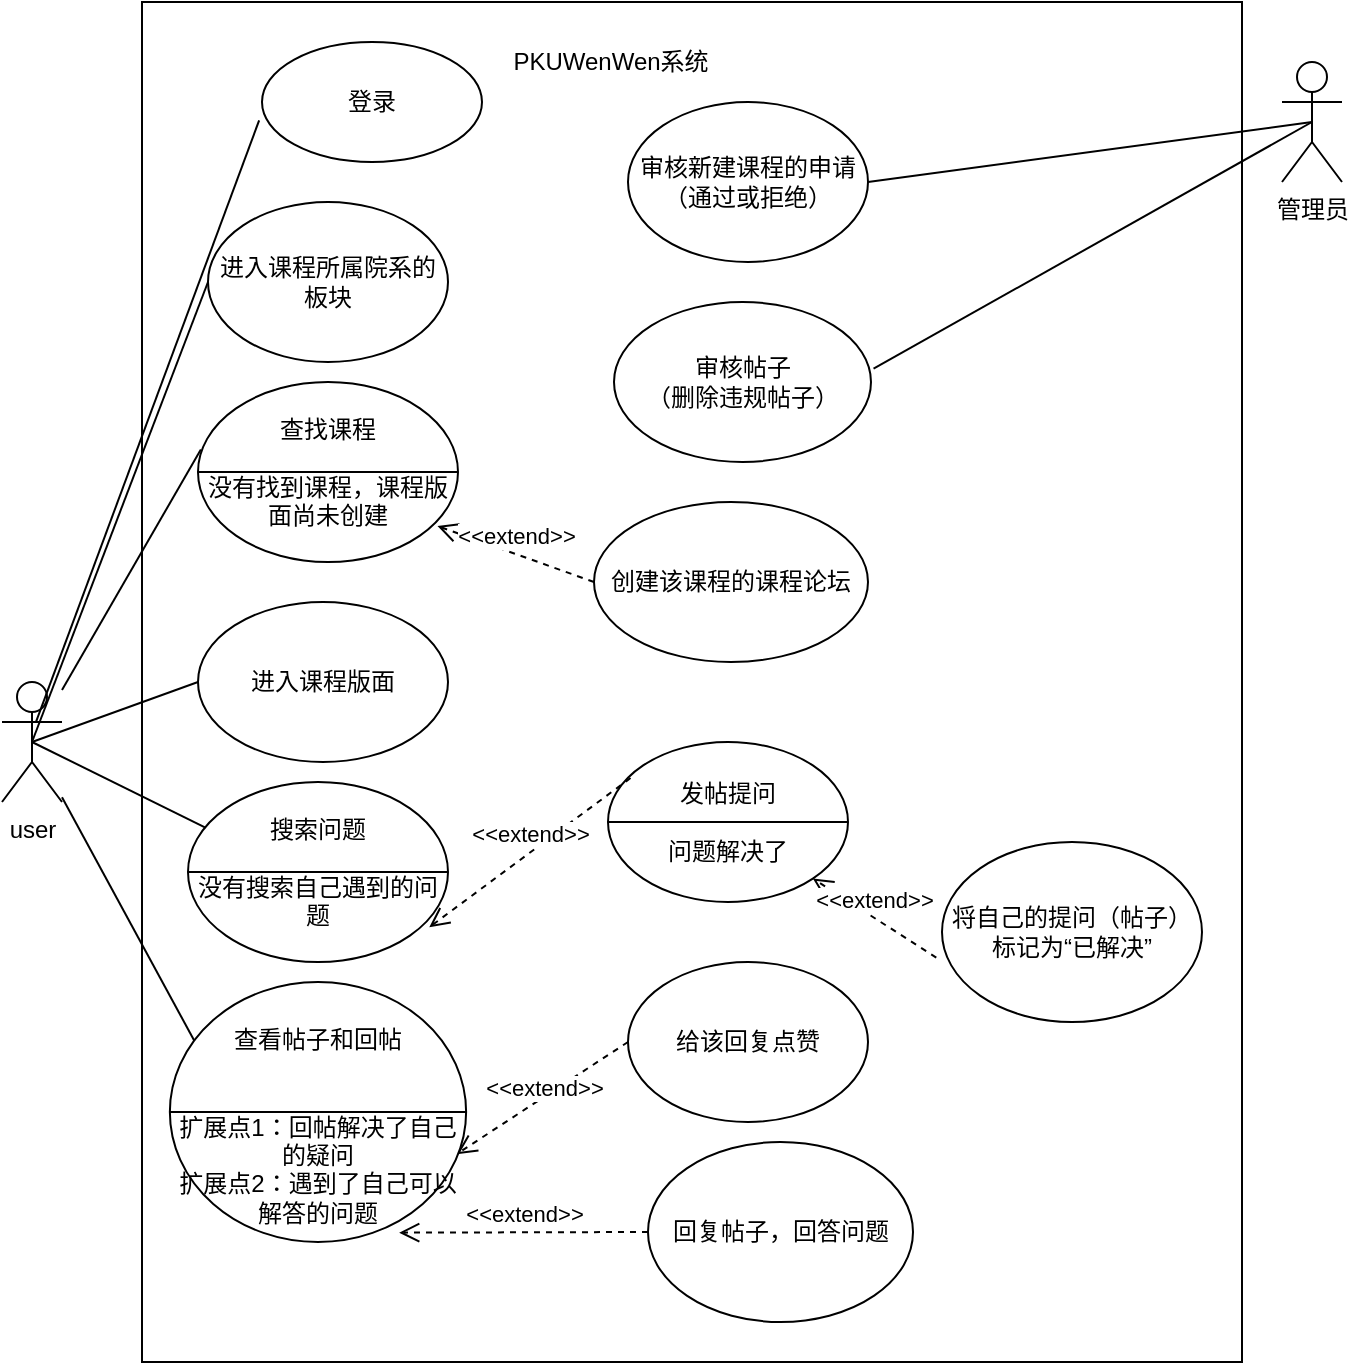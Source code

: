 <mxfile version="14.5.8" type="device"><diagram id="wdjR_qOtshLRZO1YdtE7" name="Page-1"><mxGraphModel dx="782" dy="437" grid="1" gridSize="10" guides="1" tooltips="1" connect="1" arrows="1" fold="1" page="1" pageScale="1" pageWidth="827" pageHeight="1169" math="0" shadow="0"><root><mxCell id="0"/><mxCell id="1" parent="0"/><mxCell id="OK9EV_fnpdPAQMfJVPty-3" value="" style="rounded=0;whiteSpace=wrap;html=1;" vertex="1" parent="1"><mxGeometry x="180" y="80" width="550" height="680" as="geometry"/></mxCell><mxCell id="l4rdHVQ_FFF4UT_mDqNK-1" value="user" style="shape=umlActor;verticalLabelPosition=bottom;verticalAlign=top;html=1;outlineConnect=0;" parent="1" vertex="1"><mxGeometry x="110" y="420" width="30" height="60" as="geometry"/></mxCell><mxCell id="l4rdHVQ_FFF4UT_mDqNK-3" value="登录" style="ellipse;whiteSpace=wrap;html=1;" parent="1" vertex="1"><mxGeometry x="240" y="100" width="110" height="60" as="geometry"/></mxCell><mxCell id="l4rdHVQ_FFF4UT_mDqNK-4" value="" style="endArrow=none;html=1;entryX=-0.013;entryY=0.653;entryDx=0;entryDy=0;entryPerimeter=0;exitX=0.567;exitY=0.333;exitDx=0;exitDy=0;exitPerimeter=0;" parent="1" source="l4rdHVQ_FFF4UT_mDqNK-1" target="l4rdHVQ_FFF4UT_mDqNK-3" edge="1"><mxGeometry width="50" height="50" relative="1" as="geometry"><mxPoint x="103" y="450" as="sourcePoint"/><mxPoint x="483" y="240" as="targetPoint"/><Array as="points"/></mxGeometry></mxCell><mxCell id="l4rdHVQ_FFF4UT_mDqNK-5" value="进入课程所属院系的板块" style="ellipse;whiteSpace=wrap;html=1;" parent="1" vertex="1"><mxGeometry x="213" y="180" width="120" height="80" as="geometry"/></mxCell><mxCell id="l4rdHVQ_FFF4UT_mDqNK-6" value="进入课程版面" style="ellipse;whiteSpace=wrap;html=1;" parent="1" vertex="1"><mxGeometry x="208" y="380" width="125" height="80" as="geometry"/></mxCell><mxCell id="l4rdHVQ_FFF4UT_mDqNK-8" value="回复帖子，回答问题" style="ellipse;whiteSpace=wrap;html=1;" parent="1" vertex="1"><mxGeometry x="433" y="650" width="132.5" height="90" as="geometry"/></mxCell><mxCell id="l4rdHVQ_FFF4UT_mDqNK-13" value="发帖提问&lt;br&gt;&lt;br&gt;问题解决了" style="shape=lineEllipse;perimeter=ellipsePerimeter;whiteSpace=wrap;html=1;backgroundOutline=1;" parent="1" vertex="1"><mxGeometry x="413" y="450" width="120" height="80" as="geometry"/></mxCell><mxCell id="l4rdHVQ_FFF4UT_mDqNK-16" value="查找课程&lt;br&gt;&lt;br&gt;没有找到课程，课程版面尚未创建" style="shape=lineEllipse;perimeter=ellipsePerimeter;whiteSpace=wrap;html=1;backgroundOutline=1;" parent="1" vertex="1"><mxGeometry x="208" y="270" width="130" height="90" as="geometry"/></mxCell><mxCell id="l4rdHVQ_FFF4UT_mDqNK-23" value="创建该课程的课程论坛" style="ellipse;whiteSpace=wrap;html=1;" parent="1" vertex="1"><mxGeometry x="406" y="330" width="137" height="80" as="geometry"/></mxCell><mxCell id="l4rdHVQ_FFF4UT_mDqNK-26" value="搜索问题&lt;br&gt;&lt;br&gt;没有搜索自己遇到的问题" style="shape=lineEllipse;perimeter=ellipsePerimeter;whiteSpace=wrap;html=1;backgroundOutline=1;" parent="1" vertex="1"><mxGeometry x="203" y="470" width="130" height="90" as="geometry"/></mxCell><mxCell id="l4rdHVQ_FFF4UT_mDqNK-30" value="&amp;lt;&amp;lt;extend&amp;gt;&amp;gt;" style="html=1;verticalAlign=bottom;endArrow=open;dashed=1;endSize=8;entryX=0.921;entryY=0.8;entryDx=0;entryDy=0;entryPerimeter=0;exitX=0;exitY=0.5;exitDx=0;exitDy=0;" parent="1" source="l4rdHVQ_FFF4UT_mDqNK-23" target="l4rdHVQ_FFF4UT_mDqNK-16" edge="1"><mxGeometry relative="1" as="geometry"><mxPoint x="423" y="310" as="sourcePoint"/><mxPoint x="343" y="310" as="targetPoint"/></mxGeometry></mxCell><mxCell id="l4rdHVQ_FFF4UT_mDqNK-32" value="&amp;lt;&amp;lt;extend&amp;gt;&amp;gt;" style="html=1;verticalAlign=bottom;endArrow=open;dashed=1;endSize=8;exitX=0.094;exitY=0.225;exitDx=0;exitDy=0;exitPerimeter=0;entryX=0.928;entryY=0.807;entryDx=0;entryDy=0;entryPerimeter=0;" parent="1" source="l4rdHVQ_FFF4UT_mDqNK-13" target="l4rdHVQ_FFF4UT_mDqNK-26" edge="1"><mxGeometry relative="1" as="geometry"><mxPoint x="493" y="410" as="sourcePoint"/><mxPoint x="413" y="410" as="targetPoint"/></mxGeometry></mxCell><mxCell id="l4rdHVQ_FFF4UT_mDqNK-34" value="将自己的提问（帖子）标记为“已解决”" style="ellipse;whiteSpace=wrap;html=1;" parent="1" vertex="1"><mxGeometry x="580" y="500" width="130" height="90" as="geometry"/></mxCell><mxCell id="l4rdHVQ_FFF4UT_mDqNK-35" value="&amp;lt;&amp;lt;extend&amp;gt;&amp;gt;" style="html=1;verticalAlign=bottom;endArrow=open;dashed=1;endSize=8;entryX=0.968;entryY=0.662;entryDx=0;entryDy=0;exitX=0;exitY=0.5;exitDx=0;exitDy=0;entryPerimeter=0;" parent="1" source="l4rdHVQ_FFF4UT_mDqNK-42" target="l4rdHVQ_FFF4UT_mDqNK-41" edge="1"><mxGeometry x="0.027" y="4" relative="1" as="geometry"><mxPoint x="443" y="650" as="sourcePoint"/><mxPoint x="353" y="710" as="targetPoint"/><mxPoint as="offset"/></mxGeometry></mxCell><mxCell id="l4rdHVQ_FFF4UT_mDqNK-37" value="&amp;lt;&amp;lt;extend&amp;gt;&amp;gt;" style="html=1;verticalAlign=bottom;endArrow=open;dashed=1;endSize=8;exitX=-0.022;exitY=0.642;exitDx=0;exitDy=0;exitPerimeter=0;entryX=1;entryY=1;entryDx=0;entryDy=0;" parent="1" source="l4rdHVQ_FFF4UT_mDqNK-34" target="l4rdHVQ_FFF4UT_mDqNK-13" edge="1"><mxGeometry relative="1" as="geometry"><mxPoint x="493" y="400" as="sourcePoint"/><mxPoint x="413" y="400" as="targetPoint"/></mxGeometry></mxCell><mxCell id="l4rdHVQ_FFF4UT_mDqNK-41" value="&lt;span&gt;&lt;br&gt;&lt;br&gt;&lt;br&gt;查看帖子和回帖&lt;br&gt;&lt;br&gt;&lt;br&gt;扩展点1：回帖解决了自己的疑问&lt;br&gt;扩展点2：遇到了自己可以解答的问题&lt;br&gt;&lt;br&gt;&lt;br&gt;&lt;/span&gt;" style="shape=lineEllipse;perimeter=ellipsePerimeter;whiteSpace=wrap;html=1;backgroundOutline=1;" parent="1" vertex="1"><mxGeometry x="193.93" y="570" width="148.13" height="130" as="geometry"/></mxCell><mxCell id="l4rdHVQ_FFF4UT_mDqNK-42" value="给该回复点赞" style="ellipse;whiteSpace=wrap;html=1;" parent="1" vertex="1"><mxGeometry x="423" y="560" width="120" height="80" as="geometry"/></mxCell><mxCell id="l4rdHVQ_FFF4UT_mDqNK-43" value="&amp;lt;&amp;lt;extend&amp;gt;&amp;gt;" style="html=1;verticalAlign=bottom;endArrow=open;dashed=1;endSize=8;exitX=0;exitY=0.5;exitDx=0;exitDy=0;entryX=0.774;entryY=0.964;entryDx=0;entryDy=0;entryPerimeter=0;" parent="1" source="l4rdHVQ_FFF4UT_mDqNK-8" target="l4rdHVQ_FFF4UT_mDqNK-41" edge="1"><mxGeometry relative="1" as="geometry"><mxPoint x="423" y="620" as="sourcePoint"/><mxPoint x="343" y="620" as="targetPoint"/></mxGeometry></mxCell><mxCell id="l4rdHVQ_FFF4UT_mDqNK-56" value="" style="endArrow=none;html=1;entryX=0;entryY=0.5;entryDx=0;entryDy=0;exitX=0.5;exitY=0.5;exitDx=0;exitDy=0;exitPerimeter=0;" parent="1" source="l4rdHVQ_FFF4UT_mDqNK-1" target="l4rdHVQ_FFF4UT_mDqNK-5" edge="1"><mxGeometry width="50" height="50" relative="1" as="geometry"><mxPoint x="410" y="410" as="sourcePoint"/><mxPoint x="460" y="360" as="targetPoint"/></mxGeometry></mxCell><mxCell id="l4rdHVQ_FFF4UT_mDqNK-57" value="" style="endArrow=none;html=1;entryX=0.011;entryY=0.375;entryDx=0;entryDy=0;entryPerimeter=0;" parent="1" source="l4rdHVQ_FFF4UT_mDqNK-1" target="l4rdHVQ_FFF4UT_mDqNK-16" edge="1"><mxGeometry width="50" height="50" relative="1" as="geometry"><mxPoint x="410" y="520" as="sourcePoint"/><mxPoint x="460" y="470" as="targetPoint"/></mxGeometry></mxCell><mxCell id="l4rdHVQ_FFF4UT_mDqNK-58" value="" style="endArrow=none;html=1;entryX=0;entryY=0.5;entryDx=0;entryDy=0;exitX=0.5;exitY=0.5;exitDx=0;exitDy=0;exitPerimeter=0;" parent="1" source="l4rdHVQ_FFF4UT_mDqNK-1" target="l4rdHVQ_FFF4UT_mDqNK-6" edge="1"><mxGeometry width="50" height="50" relative="1" as="geometry"><mxPoint x="410" y="520" as="sourcePoint"/><mxPoint x="460" y="470" as="targetPoint"/></mxGeometry></mxCell><mxCell id="l4rdHVQ_FFF4UT_mDqNK-59" value="" style="endArrow=none;html=1;entryX=0.067;entryY=0.253;entryDx=0;entryDy=0;entryPerimeter=0;exitX=0.5;exitY=0.5;exitDx=0;exitDy=0;exitPerimeter=0;" parent="1" source="l4rdHVQ_FFF4UT_mDqNK-1" target="l4rdHVQ_FFF4UT_mDqNK-26" edge="1"><mxGeometry width="50" height="50" relative="1" as="geometry"><mxPoint x="410" y="520" as="sourcePoint"/><mxPoint x="460" y="470" as="targetPoint"/></mxGeometry></mxCell><mxCell id="l4rdHVQ_FFF4UT_mDqNK-60" value="" style="endArrow=none;html=1;entryX=0.083;entryY=0.227;entryDx=0;entryDy=0;entryPerimeter=0;" parent="1" source="l4rdHVQ_FFF4UT_mDqNK-1" target="l4rdHVQ_FFF4UT_mDqNK-41" edge="1"><mxGeometry width="50" height="50" relative="1" as="geometry"><mxPoint x="410" y="520" as="sourcePoint"/><mxPoint x="460" y="470" as="targetPoint"/></mxGeometry></mxCell><mxCell id="6qiCirTj-l9iYJLU23AS-1" value="管理员" style="shape=umlActor;verticalLabelPosition=bottom;verticalAlign=top;html=1;outlineConnect=0;" parent="1" vertex="1"><mxGeometry x="750" y="110" width="30" height="60" as="geometry"/></mxCell><mxCell id="6qiCirTj-l9iYJLU23AS-6" value="" style="endArrow=none;html=1;entryX=0.5;entryY=0.5;entryDx=0;entryDy=0;entryPerimeter=0;exitX=1;exitY=0.5;exitDx=0;exitDy=0;" parent="1" source="6qiCirTj-l9iYJLU23AS-7" target="6qiCirTj-l9iYJLU23AS-1" edge="1"><mxGeometry width="50" height="50" relative="1" as="geometry"><mxPoint x="420" y="340" as="sourcePoint"/><mxPoint x="470" y="290" as="targetPoint"/></mxGeometry></mxCell><mxCell id="6qiCirTj-l9iYJLU23AS-7" value="审核新建课程的申请（通过或拒绝）" style="ellipse;whiteSpace=wrap;html=1;" parent="1" vertex="1"><mxGeometry x="423" y="130" width="120" height="80" as="geometry"/></mxCell><mxCell id="6qiCirTj-l9iYJLU23AS-8" value="审核帖子&lt;br&gt;（删除违规帖子）" style="ellipse;whiteSpace=wrap;html=1;" parent="1" vertex="1"><mxGeometry x="416" y="230" width="128.5" height="80" as="geometry"/></mxCell><mxCell id="6qiCirTj-l9iYJLU23AS-9" value="" style="endArrow=none;html=1;exitX=1.01;exitY=0.417;exitDx=0;exitDy=0;exitPerimeter=0;entryX=0.5;entryY=0.5;entryDx=0;entryDy=0;entryPerimeter=0;" parent="1" source="6qiCirTj-l9iYJLU23AS-8" target="6qiCirTj-l9iYJLU23AS-1" edge="1"><mxGeometry width="50" height="50" relative="1" as="geometry"><mxPoint x="420" y="120" as="sourcePoint"/><mxPoint x="470" y="70" as="targetPoint"/></mxGeometry></mxCell><mxCell id="OK9EV_fnpdPAQMfJVPty-1" value="PKUWenWen系统" style="text;html=1;align=center;verticalAlign=middle;resizable=0;points=[];autosize=1;strokeColor=none;" vertex="1" parent="1"><mxGeometry x="359" y="100" width="110" height="20" as="geometry"/></mxCell></root></mxGraphModel></diagram></mxfile>